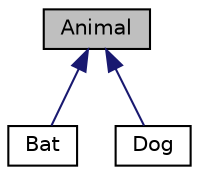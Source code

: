 digraph "Animal"
{
 // LATEX_PDF_SIZE
  edge [fontname="Helvetica",fontsize="10",labelfontname="Helvetica",labelfontsize="10"];
  node [fontname="Helvetica",fontsize="10",shape=record];
  Node1 [label="Animal",height=0.2,width=0.4,color="black", fillcolor="grey75", style="filled", fontcolor="black",tooltip=" "];
  Node1 -> Node2 [dir="back",color="midnightblue",fontsize="10",style="solid"];
  Node2 [label="Bat",height=0.2,width=0.4,color="black", fillcolor="white", style="filled",URL="$classBat.html",tooltip=" "];
  Node1 -> Node3 [dir="back",color="midnightblue",fontsize="10",style="solid"];
  Node3 [label="Dog",height=0.2,width=0.4,color="black", fillcolor="white", style="filled",URL="$classDog.html",tooltip=" "];
}
